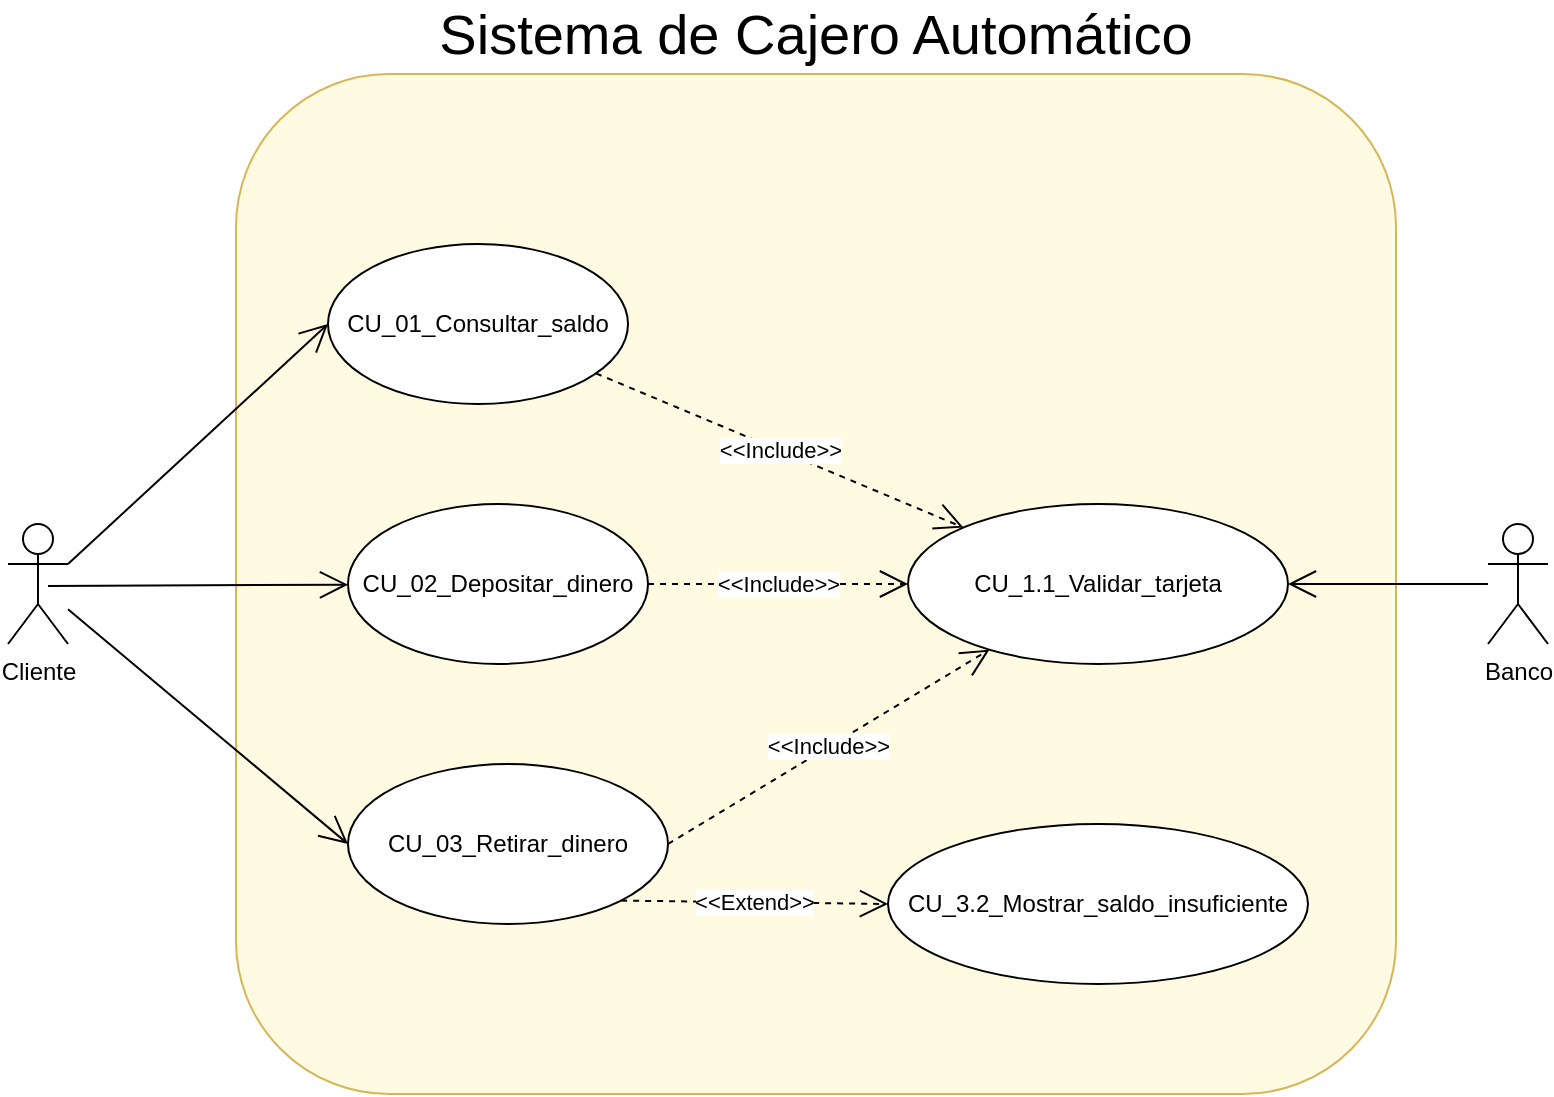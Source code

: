 <mxfile version="26.0.16" pages="2">
  <diagram name="Página-1" id="tX-0k9d4C4hPjbpkWEkV">
    <mxGraphModel dx="770" dy="328" grid="1" gridSize="10" guides="1" tooltips="1" connect="1" arrows="1" fold="1" page="1" pageScale="1" pageWidth="850" pageHeight="1100" math="0" shadow="0">
      <root>
        <mxCell id="0" />
        <mxCell id="1" parent="0" />
        <mxCell id="ttUdd8dSdeUeU8xcP9qZ-1" value="" style="rounded=1;whiteSpace=wrap;html=1;fillColor=#FFFBE2;strokeColor=#d6b656;" parent="1" vertex="1">
          <mxGeometry x="143" y="75" width="580" height="510" as="geometry" />
        </mxCell>
        <mxCell id="ttUdd8dSdeUeU8xcP9qZ-2" value="Cliente" style="shape=umlActor;verticalLabelPosition=bottom;verticalAlign=top;html=1;outlineConnect=0;rounded=1;" parent="1" vertex="1">
          <mxGeometry x="29" y="300" width="30" height="60" as="geometry" />
        </mxCell>
        <mxCell id="ttUdd8dSdeUeU8xcP9qZ-3" value="Banco" style="shape=umlActor;verticalLabelPosition=bottom;verticalAlign=top;html=1;outlineConnect=0;rounded=1;" parent="1" vertex="1">
          <mxGeometry x="769" y="300" width="30" height="60" as="geometry" />
        </mxCell>
        <mxCell id="ttUdd8dSdeUeU8xcP9qZ-4" value="CU_01_Consultar_saldo" style="ellipse;whiteSpace=wrap;html=1;rounded=1;" parent="1" vertex="1">
          <mxGeometry x="189" y="160" width="150" height="80" as="geometry" />
        </mxCell>
        <mxCell id="ttUdd8dSdeUeU8xcP9qZ-5" value="CU_02_Depositar_dinero" style="ellipse;whiteSpace=wrap;html=1;rounded=1;" parent="1" vertex="1">
          <mxGeometry x="199" y="290" width="150" height="80" as="geometry" />
        </mxCell>
        <mxCell id="ttUdd8dSdeUeU8xcP9qZ-6" value="CU_03_Retirar_dinero" style="ellipse;whiteSpace=wrap;html=1;rounded=1;" parent="1" vertex="1">
          <mxGeometry x="199" y="420" width="160" height="80" as="geometry" />
        </mxCell>
        <mxCell id="ttUdd8dSdeUeU8xcP9qZ-7" value="CU_1.1_Validar_tarjeta" style="ellipse;whiteSpace=wrap;html=1;rounded=1;" parent="1" vertex="1">
          <mxGeometry x="479" y="290" width="190" height="80" as="geometry" />
        </mxCell>
        <mxCell id="ttUdd8dSdeUeU8xcP9qZ-9" value="&amp;lt;&amp;lt;Include&amp;gt;&amp;gt;" style="endArrow=open;endSize=12;dashed=1;html=1;rounded=1;" parent="1" source="ttUdd8dSdeUeU8xcP9qZ-4" target="ttUdd8dSdeUeU8xcP9qZ-7" edge="1">
          <mxGeometry width="160" relative="1" as="geometry">
            <mxPoint x="353" y="210" as="sourcePoint" />
            <mxPoint x="513" y="210" as="targetPoint" />
          </mxGeometry>
        </mxCell>
        <mxCell id="ttUdd8dSdeUeU8xcP9qZ-14" value="&amp;lt;&amp;lt;Include&amp;gt;&amp;gt;" style="endArrow=open;endSize=12;dashed=1;html=1;rounded=1;exitX=1;exitY=0.5;exitDx=0;exitDy=0;" parent="1" source="ttUdd8dSdeUeU8xcP9qZ-6" target="ttUdd8dSdeUeU8xcP9qZ-7" edge="1">
          <mxGeometry width="160" relative="1" as="geometry">
            <mxPoint x="306" y="235" as="sourcePoint" />
            <mxPoint x="462" y="315" as="targetPoint" />
          </mxGeometry>
        </mxCell>
        <mxCell id="ttUdd8dSdeUeU8xcP9qZ-15" value="&amp;lt;&amp;lt;Include&amp;gt;&amp;gt;" style="endArrow=open;endSize=12;dashed=1;html=1;rounded=1;exitX=1;exitY=0.5;exitDx=0;exitDy=0;" parent="1" source="ttUdd8dSdeUeU8xcP9qZ-5" target="ttUdd8dSdeUeU8xcP9qZ-7" edge="1">
          <mxGeometry width="160" relative="1" as="geometry">
            <mxPoint x="306" y="235" as="sourcePoint" />
            <mxPoint x="462" y="315" as="targetPoint" />
          </mxGeometry>
        </mxCell>
        <mxCell id="ttUdd8dSdeUeU8xcP9qZ-20" value="CU_3.2_Mostrar_saldo_insuficiente" style="ellipse;whiteSpace=wrap;html=1;rounded=1;" parent="1" vertex="1">
          <mxGeometry x="469" y="450" width="210" height="80" as="geometry" />
        </mxCell>
        <mxCell id="ttUdd8dSdeUeU8xcP9qZ-22" value="&amp;lt;&amp;lt;Extend&amp;gt;&amp;gt;" style="endArrow=open;endSize=12;dashed=1;html=1;rounded=1;entryX=0;entryY=0.5;entryDx=0;entryDy=0;exitX=1;exitY=1;exitDx=0;exitDy=0;" parent="1" source="ttUdd8dSdeUeU8xcP9qZ-6" target="ttUdd8dSdeUeU8xcP9qZ-20" edge="1">
          <mxGeometry width="160" relative="1" as="geometry">
            <mxPoint x="319" y="470" as="sourcePoint" />
            <mxPoint x="509" y="380" as="targetPoint" />
          </mxGeometry>
        </mxCell>
        <mxCell id="ttUdd8dSdeUeU8xcP9qZ-23" value="" style="endArrow=open;endFill=1;endSize=12;html=1;rounded=1;entryX=0;entryY=0.5;entryDx=0;entryDy=0;exitX=1;exitY=0.333;exitDx=0;exitDy=0;exitPerimeter=0;" parent="1" source="ttUdd8dSdeUeU8xcP9qZ-2" target="ttUdd8dSdeUeU8xcP9qZ-4" edge="1">
          <mxGeometry width="160" relative="1" as="geometry">
            <mxPoint x="-1" y="310" as="sourcePoint" />
            <mxPoint x="509" y="330" as="targetPoint" />
          </mxGeometry>
        </mxCell>
        <mxCell id="ttUdd8dSdeUeU8xcP9qZ-24" value="" style="endArrow=open;endFill=1;endSize=12;html=1;rounded=1;" parent="1" target="ttUdd8dSdeUeU8xcP9qZ-5" edge="1">
          <mxGeometry width="160" relative="1" as="geometry">
            <mxPoint x="49" y="331" as="sourcePoint" />
            <mxPoint x="249" y="210" as="targetPoint" />
          </mxGeometry>
        </mxCell>
        <mxCell id="ttUdd8dSdeUeU8xcP9qZ-25" value="" style="endArrow=open;endFill=1;endSize=12;html=1;rounded=1;entryX=0;entryY=0.5;entryDx=0;entryDy=0;" parent="1" source="ttUdd8dSdeUeU8xcP9qZ-2" target="ttUdd8dSdeUeU8xcP9qZ-6" edge="1">
          <mxGeometry width="160" relative="1" as="geometry">
            <mxPoint x="9" y="341" as="sourcePoint" />
            <mxPoint x="229" y="340" as="targetPoint" />
          </mxGeometry>
        </mxCell>
        <mxCell id="ttUdd8dSdeUeU8xcP9qZ-26" value="" style="endArrow=open;endFill=1;endSize=12;html=1;rounded=1;entryX=1;entryY=0.5;entryDx=0;entryDy=0;" parent="1" source="ttUdd8dSdeUeU8xcP9qZ-3" target="ttUdd8dSdeUeU8xcP9qZ-7" edge="1">
          <mxGeometry width="160" relative="1" as="geometry">
            <mxPoint x="349" y="330" as="sourcePoint" />
            <mxPoint x="509" y="330" as="targetPoint" />
          </mxGeometry>
        </mxCell>
        <mxCell id="ttUdd8dSdeUeU8xcP9qZ-28" value="Sistema de Cajero Automático" style="text;html=1;align=center;verticalAlign=middle;whiteSpace=wrap;rounded=1;fontSize=28;" parent="1" vertex="1">
          <mxGeometry x="235" y="40" width="396" height="30" as="geometry" />
        </mxCell>
      </root>
    </mxGraphModel>
  </diagram>
  <diagram id="ID-pfg-0CIK3NJeACheI" name="Página-2">
    <mxGraphModel dx="1194" dy="509" grid="1" gridSize="10" guides="1" tooltips="1" connect="1" arrows="1" fold="1" page="1" pageScale="1" pageWidth="850" pageHeight="1100" math="0" shadow="0">
      <root>
        <mxCell id="0" />
        <mxCell id="1" parent="0" />
        <mxCell id="KKByUNOpXDfteHAS3HLk-1" value="Cliente" style="shape=umlActor;verticalLabelPosition=bottom;verticalAlign=top;html=1;outlineConnect=0;rounded=1;" vertex="1" parent="1">
          <mxGeometry x="40" y="180" width="30" height="60" as="geometry" />
        </mxCell>
        <mxCell id="KKByUNOpXDfteHAS3HLk-2" value="CU_01_Consultar_saldo" style="ellipse;whiteSpace=wrap;html=1;rounded=1;" vertex="1" parent="1">
          <mxGeometry x="200" y="40" width="150" height="80" as="geometry" />
        </mxCell>
        <mxCell id="KKByUNOpXDfteHAS3HLk-3" value="" style="endArrow=open;endFill=1;endSize=12;html=1;rounded=1;entryX=0;entryY=0.5;entryDx=0;entryDy=0;exitX=1;exitY=0.333;exitDx=0;exitDy=0;exitPerimeter=0;" edge="1" parent="1" source="KKByUNOpXDfteHAS3HLk-1" target="KKByUNOpXDfteHAS3HLk-2">
          <mxGeometry width="160" relative="1" as="geometry">
            <mxPoint x="10" y="190" as="sourcePoint" />
            <mxPoint x="520" y="210" as="targetPoint" />
          </mxGeometry>
        </mxCell>
      </root>
    </mxGraphModel>
  </diagram>
</mxfile>

